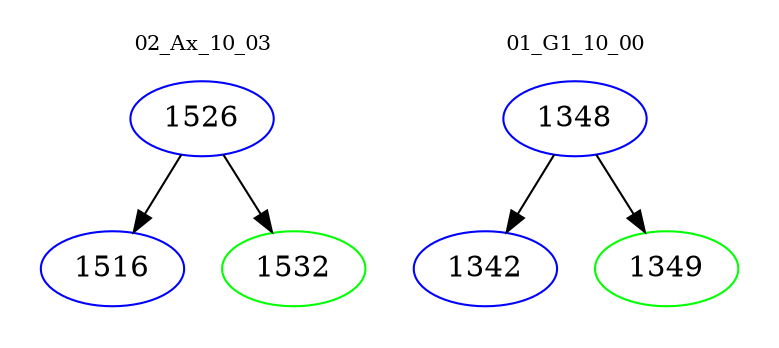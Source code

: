 digraph{
subgraph cluster_0 {
color = white
label = "02_Ax_10_03";
fontsize=10;
T0_1526 [label="1526", color="blue"]
T0_1526 -> T0_1516 [color="black"]
T0_1516 [label="1516", color="blue"]
T0_1526 -> T0_1532 [color="black"]
T0_1532 [label="1532", color="green"]
}
subgraph cluster_1 {
color = white
label = "01_G1_10_00";
fontsize=10;
T1_1348 [label="1348", color="blue"]
T1_1348 -> T1_1342 [color="black"]
T1_1342 [label="1342", color="blue"]
T1_1348 -> T1_1349 [color="black"]
T1_1349 [label="1349", color="green"]
}
}
